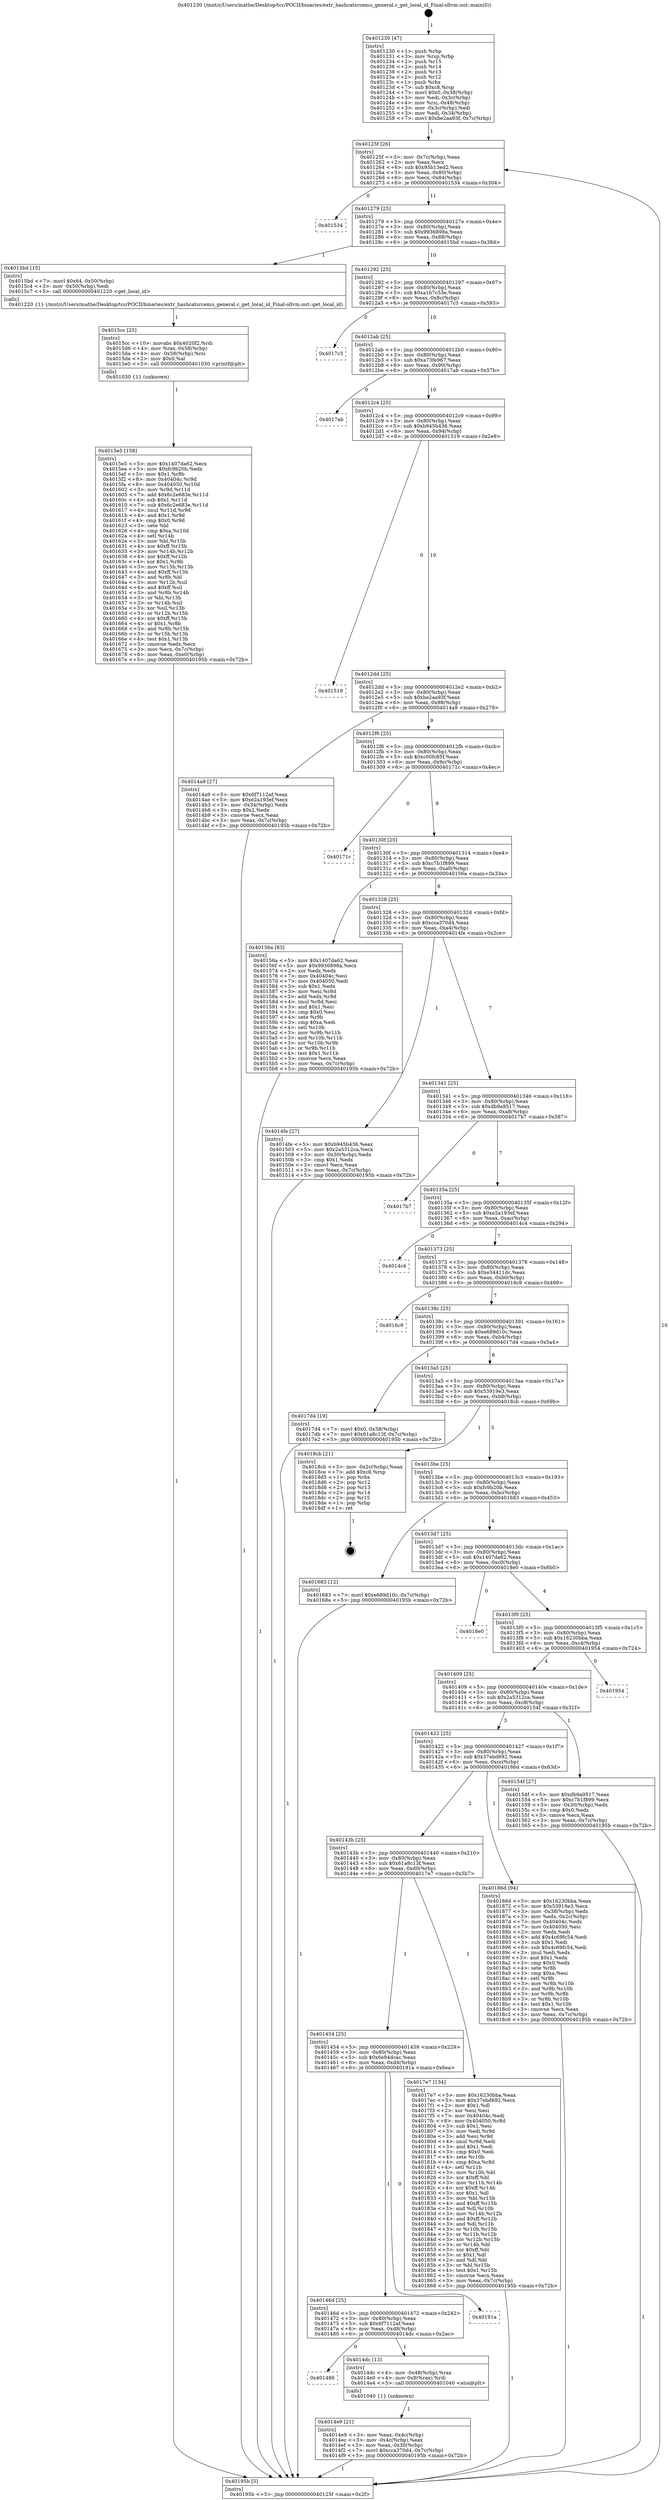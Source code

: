 digraph "0x401230" {
  label = "0x401230 (/mnt/c/Users/mathe/Desktop/tcc/POCII/binaries/extr_hashcatsrcemu_general.c_get_local_id_Final-ollvm.out::main(0))"
  labelloc = "t"
  node[shape=record]

  Entry [label="",width=0.3,height=0.3,shape=circle,fillcolor=black,style=filled]
  "0x40125f" [label="{
     0x40125f [26]\l
     | [instrs]\l
     &nbsp;&nbsp;0x40125f \<+3\>: mov -0x7c(%rbp),%eax\l
     &nbsp;&nbsp;0x401262 \<+2\>: mov %eax,%ecx\l
     &nbsp;&nbsp;0x401264 \<+6\>: sub $0x95b13ed2,%ecx\l
     &nbsp;&nbsp;0x40126a \<+3\>: mov %eax,-0x80(%rbp)\l
     &nbsp;&nbsp;0x40126d \<+6\>: mov %ecx,-0x84(%rbp)\l
     &nbsp;&nbsp;0x401273 \<+6\>: je 0000000000401534 \<main+0x304\>\l
  }"]
  "0x401534" [label="{
     0x401534\l
  }", style=dashed]
  "0x401279" [label="{
     0x401279 [25]\l
     | [instrs]\l
     &nbsp;&nbsp;0x401279 \<+5\>: jmp 000000000040127e \<main+0x4e\>\l
     &nbsp;&nbsp;0x40127e \<+3\>: mov -0x80(%rbp),%eax\l
     &nbsp;&nbsp;0x401281 \<+5\>: sub $0x9936898a,%eax\l
     &nbsp;&nbsp;0x401286 \<+6\>: mov %eax,-0x88(%rbp)\l
     &nbsp;&nbsp;0x40128c \<+6\>: je 00000000004015bd \<main+0x38d\>\l
  }"]
  Exit [label="",width=0.3,height=0.3,shape=circle,fillcolor=black,style=filled,peripheries=2]
  "0x4015bd" [label="{
     0x4015bd [15]\l
     | [instrs]\l
     &nbsp;&nbsp;0x4015bd \<+7\>: movl $0x64,-0x50(%rbp)\l
     &nbsp;&nbsp;0x4015c4 \<+3\>: mov -0x50(%rbp),%edi\l
     &nbsp;&nbsp;0x4015c7 \<+5\>: call 0000000000401220 \<get_local_id\>\l
     | [calls]\l
     &nbsp;&nbsp;0x401220 \{1\} (/mnt/c/Users/mathe/Desktop/tcc/POCII/binaries/extr_hashcatsrcemu_general.c_get_local_id_Final-ollvm.out::get_local_id)\l
  }"]
  "0x401292" [label="{
     0x401292 [25]\l
     | [instrs]\l
     &nbsp;&nbsp;0x401292 \<+5\>: jmp 0000000000401297 \<main+0x67\>\l
     &nbsp;&nbsp;0x401297 \<+3\>: mov -0x80(%rbp),%eax\l
     &nbsp;&nbsp;0x40129a \<+5\>: sub $0xa1b7c53e,%eax\l
     &nbsp;&nbsp;0x40129f \<+6\>: mov %eax,-0x8c(%rbp)\l
     &nbsp;&nbsp;0x4012a5 \<+6\>: je 00000000004017c3 \<main+0x593\>\l
  }"]
  "0x4015e5" [label="{
     0x4015e5 [158]\l
     | [instrs]\l
     &nbsp;&nbsp;0x4015e5 \<+5\>: mov $0x1407da62,%ecx\l
     &nbsp;&nbsp;0x4015ea \<+5\>: mov $0xfc9b20b,%edx\l
     &nbsp;&nbsp;0x4015ef \<+3\>: mov $0x1,%r8b\l
     &nbsp;&nbsp;0x4015f2 \<+8\>: mov 0x40404c,%r9d\l
     &nbsp;&nbsp;0x4015fa \<+8\>: mov 0x404050,%r10d\l
     &nbsp;&nbsp;0x401602 \<+3\>: mov %r9d,%r11d\l
     &nbsp;&nbsp;0x401605 \<+7\>: add $0x6c2e683e,%r11d\l
     &nbsp;&nbsp;0x40160c \<+4\>: sub $0x1,%r11d\l
     &nbsp;&nbsp;0x401610 \<+7\>: sub $0x6c2e683e,%r11d\l
     &nbsp;&nbsp;0x401617 \<+4\>: imul %r11d,%r9d\l
     &nbsp;&nbsp;0x40161b \<+4\>: and $0x1,%r9d\l
     &nbsp;&nbsp;0x40161f \<+4\>: cmp $0x0,%r9d\l
     &nbsp;&nbsp;0x401623 \<+3\>: sete %bl\l
     &nbsp;&nbsp;0x401626 \<+4\>: cmp $0xa,%r10d\l
     &nbsp;&nbsp;0x40162a \<+4\>: setl %r14b\l
     &nbsp;&nbsp;0x40162e \<+3\>: mov %bl,%r15b\l
     &nbsp;&nbsp;0x401631 \<+4\>: xor $0xff,%r15b\l
     &nbsp;&nbsp;0x401635 \<+3\>: mov %r14b,%r12b\l
     &nbsp;&nbsp;0x401638 \<+4\>: xor $0xff,%r12b\l
     &nbsp;&nbsp;0x40163c \<+4\>: xor $0x1,%r8b\l
     &nbsp;&nbsp;0x401640 \<+3\>: mov %r15b,%r13b\l
     &nbsp;&nbsp;0x401643 \<+4\>: and $0xff,%r13b\l
     &nbsp;&nbsp;0x401647 \<+3\>: and %r8b,%bl\l
     &nbsp;&nbsp;0x40164a \<+3\>: mov %r12b,%sil\l
     &nbsp;&nbsp;0x40164d \<+4\>: and $0xff,%sil\l
     &nbsp;&nbsp;0x401651 \<+3\>: and %r8b,%r14b\l
     &nbsp;&nbsp;0x401654 \<+3\>: or %bl,%r13b\l
     &nbsp;&nbsp;0x401657 \<+3\>: or %r14b,%sil\l
     &nbsp;&nbsp;0x40165a \<+3\>: xor %sil,%r13b\l
     &nbsp;&nbsp;0x40165d \<+3\>: or %r12b,%r15b\l
     &nbsp;&nbsp;0x401660 \<+4\>: xor $0xff,%r15b\l
     &nbsp;&nbsp;0x401664 \<+4\>: or $0x1,%r8b\l
     &nbsp;&nbsp;0x401668 \<+3\>: and %r8b,%r15b\l
     &nbsp;&nbsp;0x40166b \<+3\>: or %r15b,%r13b\l
     &nbsp;&nbsp;0x40166e \<+4\>: test $0x1,%r13b\l
     &nbsp;&nbsp;0x401672 \<+3\>: cmovne %edx,%ecx\l
     &nbsp;&nbsp;0x401675 \<+3\>: mov %ecx,-0x7c(%rbp)\l
     &nbsp;&nbsp;0x401678 \<+6\>: mov %eax,-0xe0(%rbp)\l
     &nbsp;&nbsp;0x40167e \<+5\>: jmp 000000000040195b \<main+0x72b\>\l
  }"]
  "0x4017c3" [label="{
     0x4017c3\l
  }", style=dashed]
  "0x4012ab" [label="{
     0x4012ab [25]\l
     | [instrs]\l
     &nbsp;&nbsp;0x4012ab \<+5\>: jmp 00000000004012b0 \<main+0x80\>\l
     &nbsp;&nbsp;0x4012b0 \<+3\>: mov -0x80(%rbp),%eax\l
     &nbsp;&nbsp;0x4012b3 \<+5\>: sub $0xa73fe967,%eax\l
     &nbsp;&nbsp;0x4012b8 \<+6\>: mov %eax,-0x90(%rbp)\l
     &nbsp;&nbsp;0x4012be \<+6\>: je 00000000004017ab \<main+0x57b\>\l
  }"]
  "0x4015cc" [label="{
     0x4015cc [25]\l
     | [instrs]\l
     &nbsp;&nbsp;0x4015cc \<+10\>: movabs $0x4020f2,%rdi\l
     &nbsp;&nbsp;0x4015d6 \<+4\>: mov %rax,-0x58(%rbp)\l
     &nbsp;&nbsp;0x4015da \<+4\>: mov -0x58(%rbp),%rsi\l
     &nbsp;&nbsp;0x4015de \<+2\>: mov $0x0,%al\l
     &nbsp;&nbsp;0x4015e0 \<+5\>: call 0000000000401030 \<printf@plt\>\l
     | [calls]\l
     &nbsp;&nbsp;0x401030 \{1\} (unknown)\l
  }"]
  "0x4017ab" [label="{
     0x4017ab\l
  }", style=dashed]
  "0x4012c4" [label="{
     0x4012c4 [25]\l
     | [instrs]\l
     &nbsp;&nbsp;0x4012c4 \<+5\>: jmp 00000000004012c9 \<main+0x99\>\l
     &nbsp;&nbsp;0x4012c9 \<+3\>: mov -0x80(%rbp),%eax\l
     &nbsp;&nbsp;0x4012cc \<+5\>: sub $0xb945b436,%eax\l
     &nbsp;&nbsp;0x4012d1 \<+6\>: mov %eax,-0x94(%rbp)\l
     &nbsp;&nbsp;0x4012d7 \<+6\>: je 0000000000401519 \<main+0x2e9\>\l
  }"]
  "0x4014e9" [label="{
     0x4014e9 [21]\l
     | [instrs]\l
     &nbsp;&nbsp;0x4014e9 \<+3\>: mov %eax,-0x4c(%rbp)\l
     &nbsp;&nbsp;0x4014ec \<+3\>: mov -0x4c(%rbp),%eax\l
     &nbsp;&nbsp;0x4014ef \<+3\>: mov %eax,-0x30(%rbp)\l
     &nbsp;&nbsp;0x4014f2 \<+7\>: movl $0xcca370d4,-0x7c(%rbp)\l
     &nbsp;&nbsp;0x4014f9 \<+5\>: jmp 000000000040195b \<main+0x72b\>\l
  }"]
  "0x401519" [label="{
     0x401519\l
  }", style=dashed]
  "0x4012dd" [label="{
     0x4012dd [25]\l
     | [instrs]\l
     &nbsp;&nbsp;0x4012dd \<+5\>: jmp 00000000004012e2 \<main+0xb2\>\l
     &nbsp;&nbsp;0x4012e2 \<+3\>: mov -0x80(%rbp),%eax\l
     &nbsp;&nbsp;0x4012e5 \<+5\>: sub $0xbe2aa93f,%eax\l
     &nbsp;&nbsp;0x4012ea \<+6\>: mov %eax,-0x98(%rbp)\l
     &nbsp;&nbsp;0x4012f0 \<+6\>: je 00000000004014a9 \<main+0x279\>\l
  }"]
  "0x401486" [label="{
     0x401486\l
  }", style=dashed]
  "0x4014a9" [label="{
     0x4014a9 [27]\l
     | [instrs]\l
     &nbsp;&nbsp;0x4014a9 \<+5\>: mov $0x6f7112af,%eax\l
     &nbsp;&nbsp;0x4014ae \<+5\>: mov $0xe2a193ef,%ecx\l
     &nbsp;&nbsp;0x4014b3 \<+3\>: mov -0x34(%rbp),%edx\l
     &nbsp;&nbsp;0x4014b6 \<+3\>: cmp $0x2,%edx\l
     &nbsp;&nbsp;0x4014b9 \<+3\>: cmovne %ecx,%eax\l
     &nbsp;&nbsp;0x4014bc \<+3\>: mov %eax,-0x7c(%rbp)\l
     &nbsp;&nbsp;0x4014bf \<+5\>: jmp 000000000040195b \<main+0x72b\>\l
  }"]
  "0x4012f6" [label="{
     0x4012f6 [25]\l
     | [instrs]\l
     &nbsp;&nbsp;0x4012f6 \<+5\>: jmp 00000000004012fb \<main+0xcb\>\l
     &nbsp;&nbsp;0x4012fb \<+3\>: mov -0x80(%rbp),%eax\l
     &nbsp;&nbsp;0x4012fe \<+5\>: sub $0xc00fc85f,%eax\l
     &nbsp;&nbsp;0x401303 \<+6\>: mov %eax,-0x9c(%rbp)\l
     &nbsp;&nbsp;0x401309 \<+6\>: je 000000000040171c \<main+0x4ec\>\l
  }"]
  "0x40195b" [label="{
     0x40195b [5]\l
     | [instrs]\l
     &nbsp;&nbsp;0x40195b \<+5\>: jmp 000000000040125f \<main+0x2f\>\l
  }"]
  "0x401230" [label="{
     0x401230 [47]\l
     | [instrs]\l
     &nbsp;&nbsp;0x401230 \<+1\>: push %rbp\l
     &nbsp;&nbsp;0x401231 \<+3\>: mov %rsp,%rbp\l
     &nbsp;&nbsp;0x401234 \<+2\>: push %r15\l
     &nbsp;&nbsp;0x401236 \<+2\>: push %r14\l
     &nbsp;&nbsp;0x401238 \<+2\>: push %r13\l
     &nbsp;&nbsp;0x40123a \<+2\>: push %r12\l
     &nbsp;&nbsp;0x40123c \<+1\>: push %rbx\l
     &nbsp;&nbsp;0x40123d \<+7\>: sub $0xc8,%rsp\l
     &nbsp;&nbsp;0x401244 \<+7\>: movl $0x0,-0x38(%rbp)\l
     &nbsp;&nbsp;0x40124b \<+3\>: mov %edi,-0x3c(%rbp)\l
     &nbsp;&nbsp;0x40124e \<+4\>: mov %rsi,-0x48(%rbp)\l
     &nbsp;&nbsp;0x401252 \<+3\>: mov -0x3c(%rbp),%edi\l
     &nbsp;&nbsp;0x401255 \<+3\>: mov %edi,-0x34(%rbp)\l
     &nbsp;&nbsp;0x401258 \<+7\>: movl $0xbe2aa93f,-0x7c(%rbp)\l
  }"]
  "0x4014dc" [label="{
     0x4014dc [13]\l
     | [instrs]\l
     &nbsp;&nbsp;0x4014dc \<+4\>: mov -0x48(%rbp),%rax\l
     &nbsp;&nbsp;0x4014e0 \<+4\>: mov 0x8(%rax),%rdi\l
     &nbsp;&nbsp;0x4014e4 \<+5\>: call 0000000000401040 \<atoi@plt\>\l
     | [calls]\l
     &nbsp;&nbsp;0x401040 \{1\} (unknown)\l
  }"]
  "0x40171c" [label="{
     0x40171c\l
  }", style=dashed]
  "0x40130f" [label="{
     0x40130f [25]\l
     | [instrs]\l
     &nbsp;&nbsp;0x40130f \<+5\>: jmp 0000000000401314 \<main+0xe4\>\l
     &nbsp;&nbsp;0x401314 \<+3\>: mov -0x80(%rbp),%eax\l
     &nbsp;&nbsp;0x401317 \<+5\>: sub $0xc7b1f899,%eax\l
     &nbsp;&nbsp;0x40131c \<+6\>: mov %eax,-0xa0(%rbp)\l
     &nbsp;&nbsp;0x401322 \<+6\>: je 000000000040156a \<main+0x33a\>\l
  }"]
  "0x40146d" [label="{
     0x40146d [25]\l
     | [instrs]\l
     &nbsp;&nbsp;0x40146d \<+5\>: jmp 0000000000401472 \<main+0x242\>\l
     &nbsp;&nbsp;0x401472 \<+3\>: mov -0x80(%rbp),%eax\l
     &nbsp;&nbsp;0x401475 \<+5\>: sub $0x6f7112af,%eax\l
     &nbsp;&nbsp;0x40147a \<+6\>: mov %eax,-0xd8(%rbp)\l
     &nbsp;&nbsp;0x401480 \<+6\>: je 00000000004014dc \<main+0x2ac\>\l
  }"]
  "0x40156a" [label="{
     0x40156a [83]\l
     | [instrs]\l
     &nbsp;&nbsp;0x40156a \<+5\>: mov $0x1407da62,%eax\l
     &nbsp;&nbsp;0x40156f \<+5\>: mov $0x9936898a,%ecx\l
     &nbsp;&nbsp;0x401574 \<+2\>: xor %edx,%edx\l
     &nbsp;&nbsp;0x401576 \<+7\>: mov 0x40404c,%esi\l
     &nbsp;&nbsp;0x40157d \<+7\>: mov 0x404050,%edi\l
     &nbsp;&nbsp;0x401584 \<+3\>: sub $0x1,%edx\l
     &nbsp;&nbsp;0x401587 \<+3\>: mov %esi,%r8d\l
     &nbsp;&nbsp;0x40158a \<+3\>: add %edx,%r8d\l
     &nbsp;&nbsp;0x40158d \<+4\>: imul %r8d,%esi\l
     &nbsp;&nbsp;0x401591 \<+3\>: and $0x1,%esi\l
     &nbsp;&nbsp;0x401594 \<+3\>: cmp $0x0,%esi\l
     &nbsp;&nbsp;0x401597 \<+4\>: sete %r9b\l
     &nbsp;&nbsp;0x40159b \<+3\>: cmp $0xa,%edi\l
     &nbsp;&nbsp;0x40159e \<+4\>: setl %r10b\l
     &nbsp;&nbsp;0x4015a2 \<+3\>: mov %r9b,%r11b\l
     &nbsp;&nbsp;0x4015a5 \<+3\>: and %r10b,%r11b\l
     &nbsp;&nbsp;0x4015a8 \<+3\>: xor %r10b,%r9b\l
     &nbsp;&nbsp;0x4015ab \<+3\>: or %r9b,%r11b\l
     &nbsp;&nbsp;0x4015ae \<+4\>: test $0x1,%r11b\l
     &nbsp;&nbsp;0x4015b2 \<+3\>: cmovne %ecx,%eax\l
     &nbsp;&nbsp;0x4015b5 \<+3\>: mov %eax,-0x7c(%rbp)\l
     &nbsp;&nbsp;0x4015b8 \<+5\>: jmp 000000000040195b \<main+0x72b\>\l
  }"]
  "0x401328" [label="{
     0x401328 [25]\l
     | [instrs]\l
     &nbsp;&nbsp;0x401328 \<+5\>: jmp 000000000040132d \<main+0xfd\>\l
     &nbsp;&nbsp;0x40132d \<+3\>: mov -0x80(%rbp),%eax\l
     &nbsp;&nbsp;0x401330 \<+5\>: sub $0xcca370d4,%eax\l
     &nbsp;&nbsp;0x401335 \<+6\>: mov %eax,-0xa4(%rbp)\l
     &nbsp;&nbsp;0x40133b \<+6\>: je 00000000004014fe \<main+0x2ce\>\l
  }"]
  "0x40191a" [label="{
     0x40191a\l
  }", style=dashed]
  "0x4014fe" [label="{
     0x4014fe [27]\l
     | [instrs]\l
     &nbsp;&nbsp;0x4014fe \<+5\>: mov $0xb945b436,%eax\l
     &nbsp;&nbsp;0x401503 \<+5\>: mov $0x2a5312ca,%ecx\l
     &nbsp;&nbsp;0x401508 \<+3\>: mov -0x30(%rbp),%edx\l
     &nbsp;&nbsp;0x40150b \<+3\>: cmp $0x1,%edx\l
     &nbsp;&nbsp;0x40150e \<+3\>: cmovl %ecx,%eax\l
     &nbsp;&nbsp;0x401511 \<+3\>: mov %eax,-0x7c(%rbp)\l
     &nbsp;&nbsp;0x401514 \<+5\>: jmp 000000000040195b \<main+0x72b\>\l
  }"]
  "0x401341" [label="{
     0x401341 [25]\l
     | [instrs]\l
     &nbsp;&nbsp;0x401341 \<+5\>: jmp 0000000000401346 \<main+0x116\>\l
     &nbsp;&nbsp;0x401346 \<+3\>: mov -0x80(%rbp),%eax\l
     &nbsp;&nbsp;0x401349 \<+5\>: sub $0xdb9a9517,%eax\l
     &nbsp;&nbsp;0x40134e \<+6\>: mov %eax,-0xa8(%rbp)\l
     &nbsp;&nbsp;0x401354 \<+6\>: je 00000000004017b7 \<main+0x587\>\l
  }"]
  "0x401454" [label="{
     0x401454 [25]\l
     | [instrs]\l
     &nbsp;&nbsp;0x401454 \<+5\>: jmp 0000000000401459 \<main+0x229\>\l
     &nbsp;&nbsp;0x401459 \<+3\>: mov -0x80(%rbp),%eax\l
     &nbsp;&nbsp;0x40145c \<+5\>: sub $0x6e94dcac,%eax\l
     &nbsp;&nbsp;0x401461 \<+6\>: mov %eax,-0xd4(%rbp)\l
     &nbsp;&nbsp;0x401467 \<+6\>: je 000000000040191a \<main+0x6ea\>\l
  }"]
  "0x4017b7" [label="{
     0x4017b7\l
  }", style=dashed]
  "0x40135a" [label="{
     0x40135a [25]\l
     | [instrs]\l
     &nbsp;&nbsp;0x40135a \<+5\>: jmp 000000000040135f \<main+0x12f\>\l
     &nbsp;&nbsp;0x40135f \<+3\>: mov -0x80(%rbp),%eax\l
     &nbsp;&nbsp;0x401362 \<+5\>: sub $0xe2a193ef,%eax\l
     &nbsp;&nbsp;0x401367 \<+6\>: mov %eax,-0xac(%rbp)\l
     &nbsp;&nbsp;0x40136d \<+6\>: je 00000000004014c4 \<main+0x294\>\l
  }"]
  "0x4017e7" [label="{
     0x4017e7 [134]\l
     | [instrs]\l
     &nbsp;&nbsp;0x4017e7 \<+5\>: mov $0x16230bba,%eax\l
     &nbsp;&nbsp;0x4017ec \<+5\>: mov $0x37ebd692,%ecx\l
     &nbsp;&nbsp;0x4017f1 \<+2\>: mov $0x1,%dl\l
     &nbsp;&nbsp;0x4017f3 \<+2\>: xor %esi,%esi\l
     &nbsp;&nbsp;0x4017f5 \<+7\>: mov 0x40404c,%edi\l
     &nbsp;&nbsp;0x4017fc \<+8\>: mov 0x404050,%r8d\l
     &nbsp;&nbsp;0x401804 \<+3\>: sub $0x1,%esi\l
     &nbsp;&nbsp;0x401807 \<+3\>: mov %edi,%r9d\l
     &nbsp;&nbsp;0x40180a \<+3\>: add %esi,%r9d\l
     &nbsp;&nbsp;0x40180d \<+4\>: imul %r9d,%edi\l
     &nbsp;&nbsp;0x401811 \<+3\>: and $0x1,%edi\l
     &nbsp;&nbsp;0x401814 \<+3\>: cmp $0x0,%edi\l
     &nbsp;&nbsp;0x401817 \<+4\>: sete %r10b\l
     &nbsp;&nbsp;0x40181b \<+4\>: cmp $0xa,%r8d\l
     &nbsp;&nbsp;0x40181f \<+4\>: setl %r11b\l
     &nbsp;&nbsp;0x401823 \<+3\>: mov %r10b,%bl\l
     &nbsp;&nbsp;0x401826 \<+3\>: xor $0xff,%bl\l
     &nbsp;&nbsp;0x401829 \<+3\>: mov %r11b,%r14b\l
     &nbsp;&nbsp;0x40182c \<+4\>: xor $0xff,%r14b\l
     &nbsp;&nbsp;0x401830 \<+3\>: xor $0x1,%dl\l
     &nbsp;&nbsp;0x401833 \<+3\>: mov %bl,%r15b\l
     &nbsp;&nbsp;0x401836 \<+4\>: and $0xff,%r15b\l
     &nbsp;&nbsp;0x40183a \<+3\>: and %dl,%r10b\l
     &nbsp;&nbsp;0x40183d \<+3\>: mov %r14b,%r12b\l
     &nbsp;&nbsp;0x401840 \<+4\>: and $0xff,%r12b\l
     &nbsp;&nbsp;0x401844 \<+3\>: and %dl,%r11b\l
     &nbsp;&nbsp;0x401847 \<+3\>: or %r10b,%r15b\l
     &nbsp;&nbsp;0x40184a \<+3\>: or %r11b,%r12b\l
     &nbsp;&nbsp;0x40184d \<+3\>: xor %r12b,%r15b\l
     &nbsp;&nbsp;0x401850 \<+3\>: or %r14b,%bl\l
     &nbsp;&nbsp;0x401853 \<+3\>: xor $0xff,%bl\l
     &nbsp;&nbsp;0x401856 \<+3\>: or $0x1,%dl\l
     &nbsp;&nbsp;0x401859 \<+2\>: and %dl,%bl\l
     &nbsp;&nbsp;0x40185b \<+3\>: or %bl,%r15b\l
     &nbsp;&nbsp;0x40185e \<+4\>: test $0x1,%r15b\l
     &nbsp;&nbsp;0x401862 \<+3\>: cmovne %ecx,%eax\l
     &nbsp;&nbsp;0x401865 \<+3\>: mov %eax,-0x7c(%rbp)\l
     &nbsp;&nbsp;0x401868 \<+5\>: jmp 000000000040195b \<main+0x72b\>\l
  }"]
  "0x4014c4" [label="{
     0x4014c4\l
  }", style=dashed]
  "0x401373" [label="{
     0x401373 [25]\l
     | [instrs]\l
     &nbsp;&nbsp;0x401373 \<+5\>: jmp 0000000000401378 \<main+0x148\>\l
     &nbsp;&nbsp;0x401378 \<+3\>: mov -0x80(%rbp),%eax\l
     &nbsp;&nbsp;0x40137b \<+5\>: sub $0xe34411dc,%eax\l
     &nbsp;&nbsp;0x401380 \<+6\>: mov %eax,-0xb0(%rbp)\l
     &nbsp;&nbsp;0x401386 \<+6\>: je 00000000004016c9 \<main+0x499\>\l
  }"]
  "0x40143b" [label="{
     0x40143b [25]\l
     | [instrs]\l
     &nbsp;&nbsp;0x40143b \<+5\>: jmp 0000000000401440 \<main+0x210\>\l
     &nbsp;&nbsp;0x401440 \<+3\>: mov -0x80(%rbp),%eax\l
     &nbsp;&nbsp;0x401443 \<+5\>: sub $0x61a8c13f,%eax\l
     &nbsp;&nbsp;0x401448 \<+6\>: mov %eax,-0xd0(%rbp)\l
     &nbsp;&nbsp;0x40144e \<+6\>: je 00000000004017e7 \<main+0x5b7\>\l
  }"]
  "0x4016c9" [label="{
     0x4016c9\l
  }", style=dashed]
  "0x40138c" [label="{
     0x40138c [25]\l
     | [instrs]\l
     &nbsp;&nbsp;0x40138c \<+5\>: jmp 0000000000401391 \<main+0x161\>\l
     &nbsp;&nbsp;0x401391 \<+3\>: mov -0x80(%rbp),%eax\l
     &nbsp;&nbsp;0x401394 \<+5\>: sub $0xe689d10c,%eax\l
     &nbsp;&nbsp;0x401399 \<+6\>: mov %eax,-0xb4(%rbp)\l
     &nbsp;&nbsp;0x40139f \<+6\>: je 00000000004017d4 \<main+0x5a4\>\l
  }"]
  "0x40186d" [label="{
     0x40186d [94]\l
     | [instrs]\l
     &nbsp;&nbsp;0x40186d \<+5\>: mov $0x16230bba,%eax\l
     &nbsp;&nbsp;0x401872 \<+5\>: mov $0x53919e3,%ecx\l
     &nbsp;&nbsp;0x401877 \<+3\>: mov -0x38(%rbp),%edx\l
     &nbsp;&nbsp;0x40187a \<+3\>: mov %edx,-0x2c(%rbp)\l
     &nbsp;&nbsp;0x40187d \<+7\>: mov 0x40404c,%edx\l
     &nbsp;&nbsp;0x401884 \<+7\>: mov 0x404050,%esi\l
     &nbsp;&nbsp;0x40188b \<+2\>: mov %edx,%edi\l
     &nbsp;&nbsp;0x40188d \<+6\>: add $0x4c69fc54,%edi\l
     &nbsp;&nbsp;0x401893 \<+3\>: sub $0x1,%edi\l
     &nbsp;&nbsp;0x401896 \<+6\>: sub $0x4c69fc54,%edi\l
     &nbsp;&nbsp;0x40189c \<+3\>: imul %edi,%edx\l
     &nbsp;&nbsp;0x40189f \<+3\>: and $0x1,%edx\l
     &nbsp;&nbsp;0x4018a2 \<+3\>: cmp $0x0,%edx\l
     &nbsp;&nbsp;0x4018a5 \<+4\>: sete %r8b\l
     &nbsp;&nbsp;0x4018a9 \<+3\>: cmp $0xa,%esi\l
     &nbsp;&nbsp;0x4018ac \<+4\>: setl %r9b\l
     &nbsp;&nbsp;0x4018b0 \<+3\>: mov %r8b,%r10b\l
     &nbsp;&nbsp;0x4018b3 \<+3\>: and %r9b,%r10b\l
     &nbsp;&nbsp;0x4018b6 \<+3\>: xor %r9b,%r8b\l
     &nbsp;&nbsp;0x4018b9 \<+3\>: or %r8b,%r10b\l
     &nbsp;&nbsp;0x4018bc \<+4\>: test $0x1,%r10b\l
     &nbsp;&nbsp;0x4018c0 \<+3\>: cmovne %ecx,%eax\l
     &nbsp;&nbsp;0x4018c3 \<+3\>: mov %eax,-0x7c(%rbp)\l
     &nbsp;&nbsp;0x4018c6 \<+5\>: jmp 000000000040195b \<main+0x72b\>\l
  }"]
  "0x4017d4" [label="{
     0x4017d4 [19]\l
     | [instrs]\l
     &nbsp;&nbsp;0x4017d4 \<+7\>: movl $0x0,-0x38(%rbp)\l
     &nbsp;&nbsp;0x4017db \<+7\>: movl $0x61a8c13f,-0x7c(%rbp)\l
     &nbsp;&nbsp;0x4017e2 \<+5\>: jmp 000000000040195b \<main+0x72b\>\l
  }"]
  "0x4013a5" [label="{
     0x4013a5 [25]\l
     | [instrs]\l
     &nbsp;&nbsp;0x4013a5 \<+5\>: jmp 00000000004013aa \<main+0x17a\>\l
     &nbsp;&nbsp;0x4013aa \<+3\>: mov -0x80(%rbp),%eax\l
     &nbsp;&nbsp;0x4013ad \<+5\>: sub $0x53919e3,%eax\l
     &nbsp;&nbsp;0x4013b2 \<+6\>: mov %eax,-0xb8(%rbp)\l
     &nbsp;&nbsp;0x4013b8 \<+6\>: je 00000000004018cb \<main+0x69b\>\l
  }"]
  "0x401422" [label="{
     0x401422 [25]\l
     | [instrs]\l
     &nbsp;&nbsp;0x401422 \<+5\>: jmp 0000000000401427 \<main+0x1f7\>\l
     &nbsp;&nbsp;0x401427 \<+3\>: mov -0x80(%rbp),%eax\l
     &nbsp;&nbsp;0x40142a \<+5\>: sub $0x37ebd692,%eax\l
     &nbsp;&nbsp;0x40142f \<+6\>: mov %eax,-0xcc(%rbp)\l
     &nbsp;&nbsp;0x401435 \<+6\>: je 000000000040186d \<main+0x63d\>\l
  }"]
  "0x4018cb" [label="{
     0x4018cb [21]\l
     | [instrs]\l
     &nbsp;&nbsp;0x4018cb \<+3\>: mov -0x2c(%rbp),%eax\l
     &nbsp;&nbsp;0x4018ce \<+7\>: add $0xc8,%rsp\l
     &nbsp;&nbsp;0x4018d5 \<+1\>: pop %rbx\l
     &nbsp;&nbsp;0x4018d6 \<+2\>: pop %r12\l
     &nbsp;&nbsp;0x4018d8 \<+2\>: pop %r13\l
     &nbsp;&nbsp;0x4018da \<+2\>: pop %r14\l
     &nbsp;&nbsp;0x4018dc \<+2\>: pop %r15\l
     &nbsp;&nbsp;0x4018de \<+1\>: pop %rbp\l
     &nbsp;&nbsp;0x4018df \<+1\>: ret\l
  }"]
  "0x4013be" [label="{
     0x4013be [25]\l
     | [instrs]\l
     &nbsp;&nbsp;0x4013be \<+5\>: jmp 00000000004013c3 \<main+0x193\>\l
     &nbsp;&nbsp;0x4013c3 \<+3\>: mov -0x80(%rbp),%eax\l
     &nbsp;&nbsp;0x4013c6 \<+5\>: sub $0xfc9b20b,%eax\l
     &nbsp;&nbsp;0x4013cb \<+6\>: mov %eax,-0xbc(%rbp)\l
     &nbsp;&nbsp;0x4013d1 \<+6\>: je 0000000000401683 \<main+0x453\>\l
  }"]
  "0x40154f" [label="{
     0x40154f [27]\l
     | [instrs]\l
     &nbsp;&nbsp;0x40154f \<+5\>: mov $0xdb9a9517,%eax\l
     &nbsp;&nbsp;0x401554 \<+5\>: mov $0xc7b1f899,%ecx\l
     &nbsp;&nbsp;0x401559 \<+3\>: mov -0x30(%rbp),%edx\l
     &nbsp;&nbsp;0x40155c \<+3\>: cmp $0x0,%edx\l
     &nbsp;&nbsp;0x40155f \<+3\>: cmove %ecx,%eax\l
     &nbsp;&nbsp;0x401562 \<+3\>: mov %eax,-0x7c(%rbp)\l
     &nbsp;&nbsp;0x401565 \<+5\>: jmp 000000000040195b \<main+0x72b\>\l
  }"]
  "0x401683" [label="{
     0x401683 [12]\l
     | [instrs]\l
     &nbsp;&nbsp;0x401683 \<+7\>: movl $0xe689d10c,-0x7c(%rbp)\l
     &nbsp;&nbsp;0x40168a \<+5\>: jmp 000000000040195b \<main+0x72b\>\l
  }"]
  "0x4013d7" [label="{
     0x4013d7 [25]\l
     | [instrs]\l
     &nbsp;&nbsp;0x4013d7 \<+5\>: jmp 00000000004013dc \<main+0x1ac\>\l
     &nbsp;&nbsp;0x4013dc \<+3\>: mov -0x80(%rbp),%eax\l
     &nbsp;&nbsp;0x4013df \<+5\>: sub $0x1407da62,%eax\l
     &nbsp;&nbsp;0x4013e4 \<+6\>: mov %eax,-0xc0(%rbp)\l
     &nbsp;&nbsp;0x4013ea \<+6\>: je 00000000004018e0 \<main+0x6b0\>\l
  }"]
  "0x401409" [label="{
     0x401409 [25]\l
     | [instrs]\l
     &nbsp;&nbsp;0x401409 \<+5\>: jmp 000000000040140e \<main+0x1de\>\l
     &nbsp;&nbsp;0x40140e \<+3\>: mov -0x80(%rbp),%eax\l
     &nbsp;&nbsp;0x401411 \<+5\>: sub $0x2a5312ca,%eax\l
     &nbsp;&nbsp;0x401416 \<+6\>: mov %eax,-0xc8(%rbp)\l
     &nbsp;&nbsp;0x40141c \<+6\>: je 000000000040154f \<main+0x31f\>\l
  }"]
  "0x4018e0" [label="{
     0x4018e0\l
  }", style=dashed]
  "0x4013f0" [label="{
     0x4013f0 [25]\l
     | [instrs]\l
     &nbsp;&nbsp;0x4013f0 \<+5\>: jmp 00000000004013f5 \<main+0x1c5\>\l
     &nbsp;&nbsp;0x4013f5 \<+3\>: mov -0x80(%rbp),%eax\l
     &nbsp;&nbsp;0x4013f8 \<+5\>: sub $0x16230bba,%eax\l
     &nbsp;&nbsp;0x4013fd \<+6\>: mov %eax,-0xc4(%rbp)\l
     &nbsp;&nbsp;0x401403 \<+6\>: je 0000000000401954 \<main+0x724\>\l
  }"]
  "0x401954" [label="{
     0x401954\l
  }", style=dashed]
  Entry -> "0x401230" [label=" 1"]
  "0x40125f" -> "0x401534" [label=" 0"]
  "0x40125f" -> "0x401279" [label=" 11"]
  "0x4018cb" -> Exit [label=" 1"]
  "0x401279" -> "0x4015bd" [label=" 1"]
  "0x401279" -> "0x401292" [label=" 10"]
  "0x40186d" -> "0x40195b" [label=" 1"]
  "0x401292" -> "0x4017c3" [label=" 0"]
  "0x401292" -> "0x4012ab" [label=" 10"]
  "0x4017e7" -> "0x40195b" [label=" 1"]
  "0x4012ab" -> "0x4017ab" [label=" 0"]
  "0x4012ab" -> "0x4012c4" [label=" 10"]
  "0x4017d4" -> "0x40195b" [label=" 1"]
  "0x4012c4" -> "0x401519" [label=" 0"]
  "0x4012c4" -> "0x4012dd" [label=" 10"]
  "0x401683" -> "0x40195b" [label=" 1"]
  "0x4012dd" -> "0x4014a9" [label=" 1"]
  "0x4012dd" -> "0x4012f6" [label=" 9"]
  "0x4014a9" -> "0x40195b" [label=" 1"]
  "0x401230" -> "0x40125f" [label=" 1"]
  "0x40195b" -> "0x40125f" [label=" 10"]
  "0x4015e5" -> "0x40195b" [label=" 1"]
  "0x4012f6" -> "0x40171c" [label=" 0"]
  "0x4012f6" -> "0x40130f" [label=" 9"]
  "0x4015cc" -> "0x4015e5" [label=" 1"]
  "0x40130f" -> "0x40156a" [label=" 1"]
  "0x40130f" -> "0x401328" [label=" 8"]
  "0x40156a" -> "0x40195b" [label=" 1"]
  "0x401328" -> "0x4014fe" [label=" 1"]
  "0x401328" -> "0x401341" [label=" 7"]
  "0x40154f" -> "0x40195b" [label=" 1"]
  "0x401341" -> "0x4017b7" [label=" 0"]
  "0x401341" -> "0x40135a" [label=" 7"]
  "0x4014e9" -> "0x40195b" [label=" 1"]
  "0x40135a" -> "0x4014c4" [label=" 0"]
  "0x40135a" -> "0x401373" [label=" 7"]
  "0x4014dc" -> "0x4014e9" [label=" 1"]
  "0x401373" -> "0x4016c9" [label=" 0"]
  "0x401373" -> "0x40138c" [label=" 7"]
  "0x40146d" -> "0x4014dc" [label=" 1"]
  "0x40138c" -> "0x4017d4" [label=" 1"]
  "0x40138c" -> "0x4013a5" [label=" 6"]
  "0x4015bd" -> "0x4015cc" [label=" 1"]
  "0x4013a5" -> "0x4018cb" [label=" 1"]
  "0x4013a5" -> "0x4013be" [label=" 5"]
  "0x401454" -> "0x40191a" [label=" 0"]
  "0x4013be" -> "0x401683" [label=" 1"]
  "0x4013be" -> "0x4013d7" [label=" 4"]
  "0x4014fe" -> "0x40195b" [label=" 1"]
  "0x4013d7" -> "0x4018e0" [label=" 0"]
  "0x4013d7" -> "0x4013f0" [label=" 4"]
  "0x40143b" -> "0x4017e7" [label=" 1"]
  "0x4013f0" -> "0x401954" [label=" 0"]
  "0x4013f0" -> "0x401409" [label=" 4"]
  "0x40143b" -> "0x401454" [label=" 1"]
  "0x401409" -> "0x40154f" [label=" 1"]
  "0x401409" -> "0x401422" [label=" 3"]
  "0x401454" -> "0x40146d" [label=" 1"]
  "0x401422" -> "0x40186d" [label=" 1"]
  "0x401422" -> "0x40143b" [label=" 2"]
  "0x40146d" -> "0x401486" [label=" 0"]
}
